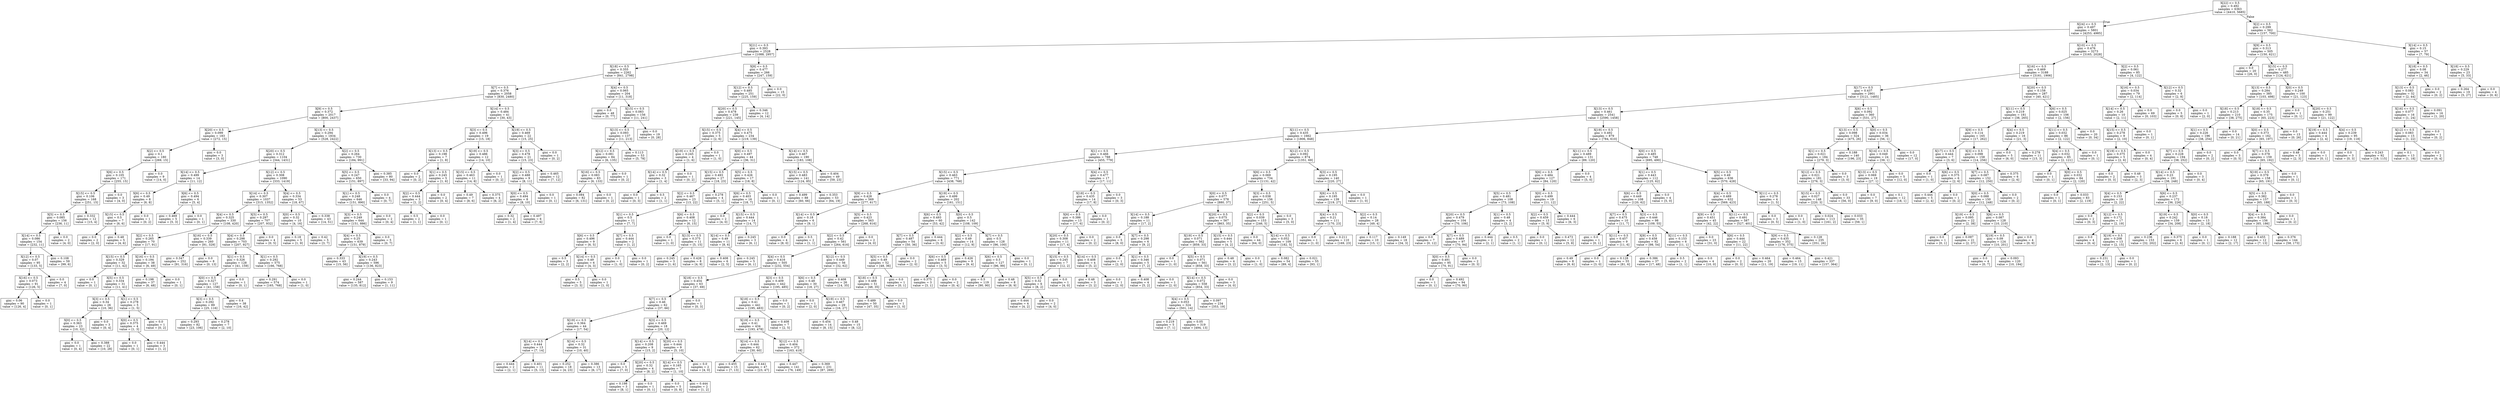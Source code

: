 digraph Tree {
node [shape=box] ;
0 [label="X[22] <= 0.5\ngini = 0.492\nsamples = 6363\nvalue = [4410, 5685]"] ;
1 [label="X[24] <= 0.5\ngini = 0.497\nsamples = 5801\nvalue = [4253, 4985]"] ;
0 -> 1 [labeldistance=2.5, labelangle=45, headlabel="True"] ;
2 [label="X[21] <= 0.5\ngini = 0.393\nsamples = 2528\nvalue = [1088, 2957]"] ;
1 -> 2 ;
3 [label="X[18] <= 0.5\ngini = 0.355\nsamples = 2262\nvalue = [841, 2798]"] ;
2 -> 3 ;
4 [label="X[7] <= 0.5\ngini = 0.376\nsamples = 2058\nvalue = [830, 2480]"] ;
3 -> 4 ;
5 [label="X[9] <= 0.5\ngini = 0.372\nsamples = 2017\nvalue = [800, 2437]"] ;
4 -> 5 ;
6 [label="X[20] <= 0.5\ngini = 0.099\nsamples = 183\nvalue = [272, 15]"] ;
5 -> 6 ;
7 [label="X[2] <= 0.5\ngini = 0.1\nsamples = 180\nvalue = [269, 15]"] ;
6 -> 7 ;
8 [label="X[6] <= 0.5\ngini = 0.105\nsamples = 171\nvalue = [255, 15]"] ;
7 -> 8 ;
9 [label="X[15] <= 0.5\ngini = 0.106\nsamples = 168\nvalue = [251, 15]"] ;
8 -> 9 ;
10 [label="X[5] <= 0.5\ngini = 0.085\nsamples = 156\nvalue = [236, 11]"] ;
9 -> 10 ;
11 [label="X[14] <= 0.5\ngini = 0.086\nsamples = 154\nvalue = [232, 11]"] ;
10 -> 11 ;
12 [label="X[12] <= 0.5\ngini = 0.07\nsamples = 95\nvalue = [133, 5]"] ;
11 -> 12 ;
13 [label="X[16] <= 0.5\ngini = 0.073\nsamples = 91\nvalue = [126, 5]"] ;
12 -> 13 ;
14 [label="gini = 0.06\nsamples = 90\nvalue = [126, 4]"] ;
13 -> 14 ;
15 [label="gini = 0.0\nsamples = 1\nvalue = [0, 1]"] ;
13 -> 15 ;
16 [label="gini = 0.0\nsamples = 4\nvalue = [7, 0]"] ;
12 -> 16 ;
17 [label="gini = 0.108\nsamples = 59\nvalue = [99, 6]"] ;
11 -> 17 ;
18 [label="gini = 0.0\nsamples = 2\nvalue = [4, 0]"] ;
10 -> 18 ;
19 [label="gini = 0.332\nsamples = 12\nvalue = [15, 4]"] ;
9 -> 19 ;
20 [label="gini = 0.0\nsamples = 3\nvalue = [4, 0]"] ;
8 -> 20 ;
21 [label="gini = 0.0\nsamples = 9\nvalue = [14, 0]"] ;
7 -> 21 ;
22 [label="gini = 0.0\nsamples = 3\nvalue = [3, 0]"] ;
6 -> 22 ;
23 [label="X[13] <= 0.5\ngini = 0.294\nsamples = 1834\nvalue = [528, 2422]"] ;
5 -> 23 ;
24 [label="X[20] <= 0.5\ngini = 0.312\nsamples = 1104\nvalue = [344, 1431]"] ;
23 -> 24 ;
25 [label="X[14] <= 0.5\ngini = 0.499\nsamples = 14\nvalue = [11, 12]"] ;
24 -> 25 ;
26 [label="X[6] <= 0.5\ngini = 0.49\nsamples = 8\nvalue = [6, 8]"] ;
25 -> 26 ;
27 [label="X[15] <= 0.5\ngini = 0.5\nsamples = 7\nvalue = [6, 6]"] ;
26 -> 27 ;
28 [label="gini = 0.0\nsamples = 2\nvalue = [2, 0]"] ;
27 -> 28 ;
29 [label="gini = 0.48\nsamples = 5\nvalue = [4, 6]"] ;
27 -> 29 ;
30 [label="gini = 0.0\nsamples = 1\nvalue = [0, 2]"] ;
26 -> 30 ;
31 [label="X[6] <= 0.5\ngini = 0.494\nsamples = 6\nvalue = [5, 4]"] ;
25 -> 31 ;
32 [label="gini = 0.469\nsamples = 5\nvalue = [5, 3]"] ;
31 -> 32 ;
33 [label="gini = 0.0\nsamples = 1\nvalue = [0, 1]"] ;
31 -> 33 ;
34 [label="X[12] <= 0.5\ngini = 0.308\nsamples = 1090\nvalue = [333, 1419]"] ;
24 -> 34 ;
35 [label="X[14] <= 0.5\ngini = 0.307\nsamples = 1037\nvalue = [315, 1352]"] ;
34 -> 35 ;
36 [label="X[4] <= 0.5\ngini = 0.325\nsamples = 330\nvalue = [108, 420]"] ;
35 -> 36 ;
37 [label="X[2] <= 0.5\ngini = 0.265\nsamples = 70\nvalue = [17, 91]"] ;
36 -> 37 ;
38 [label="X[15] <= 0.5\ngini = 0.329\nsamples = 32\nvalue = [11, 42]"] ;
37 -> 38 ;
39 [label="gini = 0.0\nsamples = 1\nvalue = [0, 1]"] ;
38 -> 39 ;
40 [label="X[5] <= 0.5\ngini = 0.334\nsamples = 31\nvalue = [11, 41]"] ;
38 -> 40 ;
41 [label="X[3] <= 0.5\ngini = 0.34\nsamples = 26\nvalue = [10, 36]"] ;
40 -> 41 ;
42 [label="X[0] <= 0.5\ngini = 0.363\nsamples = 23\nvalue = [10, 32]"] ;
41 -> 42 ;
43 [label="gini = 0.0\nsamples = 1\nvalue = [0, 4]"] ;
42 -> 43 ;
44 [label="gini = 0.388\nsamples = 22\nvalue = [10, 28]"] ;
42 -> 44 ;
45 [label="gini = 0.0\nsamples = 3\nvalue = [0, 4]"] ;
41 -> 45 ;
46 [label="X[1] <= 0.5\ngini = 0.278\nsamples = 5\nvalue = [1, 5]"] ;
40 -> 46 ;
47 [label="X[0] <= 0.5\ngini = 0.375\nsamples = 4\nvalue = [1, 3]"] ;
46 -> 47 ;
48 [label="gini = 0.0\nsamples = 1\nvalue = [0, 1]"] ;
47 -> 48 ;
49 [label="gini = 0.444\nsamples = 3\nvalue = [1, 2]"] ;
47 -> 49 ;
50 [label="gini = 0.0\nsamples = 1\nvalue = [0, 2]"] ;
46 -> 50 ;
51 [label="X[16] <= 0.5\ngini = 0.194\nsamples = 38\nvalue = [6, 49]"] ;
37 -> 51 ;
52 [label="gini = 0.198\nsamples = 37\nvalue = [6, 48]"] ;
51 -> 52 ;
53 [label="gini = 0.0\nsamples = 1\nvalue = [0, 1]"] ;
51 -> 53 ;
54 [label="X[16] <= 0.5\ngini = 0.339\nsamples = 260\nvalue = [91, 329]"] ;
36 -> 54 ;
55 [label="gini = 0.347\nsamples = 252\nvalue = [91, 316]"] ;
54 -> 55 ;
56 [label="gini = 0.0\nsamples = 8\nvalue = [0, 13]"] ;
54 -> 56 ;
57 [label="X[5] <= 0.5\ngini = 0.297\nsamples = 707\nvalue = [207, 932]"] ;
35 -> 57 ;
58 [label="X[4] <= 0.5\ngini = 0.298\nsamples = 703\nvalue = [207, 927]"] ;
57 -> 58 ;
59 [label="X[1] <= 0.5\ngini = 0.326\nsamples = 128\nvalue = [41, 159]"] ;
58 -> 59 ;
60 [label="X[0] <= 0.5\ngini = 0.327\nsamples = 127\nvalue = [41, 158]"] ;
59 -> 60 ;
61 [label="X[3] <= 0.5\ngini = 0.292\nsamples = 89\nvalue = [25, 116]"] ;
60 -> 61 ;
62 [label="gini = 0.293\nsamples = 82\nvalue = [23, 106]"] ;
61 -> 62 ;
63 [label="gini = 0.278\nsamples = 7\nvalue = [2, 10]"] ;
61 -> 63 ;
64 [label="gini = 0.4\nsamples = 38\nvalue = [16, 42]"] ;
60 -> 64 ;
65 [label="gini = 0.0\nsamples = 1\nvalue = [0, 1]"] ;
59 -> 65 ;
66 [label="X[1] <= 0.5\ngini = 0.292\nsamples = 575\nvalue = [166, 768]"] ;
58 -> 66 ;
67 [label="gini = 0.291\nsamples = 574\nvalue = [165, 768]"] ;
66 -> 67 ;
68 [label="gini = 0.0\nsamples = 1\nvalue = [1, 0]"] ;
66 -> 68 ;
69 [label="gini = 0.0\nsamples = 4\nvalue = [0, 5]"] ;
57 -> 69 ;
70 [label="X[4] <= 0.5\ngini = 0.334\nsamples = 53\nvalue = [18, 67]"] ;
34 -> 70 ;
71 [label="X[0] <= 0.5\ngini = 0.32\nsamples = 10\nvalue = [4, 16]"] ;
70 -> 71 ;
72 [label="gini = 0.18\nsamples = 5\nvalue = [1, 9]"] ;
71 -> 72 ;
73 [label="gini = 0.42\nsamples = 5\nvalue = [3, 7]"] ;
71 -> 73 ;
74 [label="gini = 0.338\nsamples = 43\nvalue = [14, 51]"] ;
70 -> 74 ;
75 [label="X[2] <= 0.5\ngini = 0.264\nsamples = 730\nvalue = [184, 991]"] ;
23 -> 75 ;
76 [label="X[5] <= 0.5\ngini = 0.247\nsamples = 650\nvalue = [151, 897]"] ;
75 -> 76 ;
77 [label="X[1] <= 0.5\ngini = 0.248\nsamples = 646\nvalue = [151, 890]"] ;
76 -> 77 ;
78 [label="X[3] <= 0.5\ngini = 0.249\nsamples = 644\nvalue = [151, 886]"] ;
77 -> 78 ;
79 [label="X[4] <= 0.5\ngini = 0.25\nsamples = 639\nvalue = [151, 879]"] ;
78 -> 79 ;
80 [label="gini = 0.333\nsamples = 43\nvalue = [15, 56]"] ;
79 -> 80 ;
81 [label="X[19] <= 0.5\ngini = 0.243\nsamples = 596\nvalue = [136, 823]"] ;
79 -> 81 ;
82 [label="gini = 0.244\nsamples = 587\nvalue = [135, 812]"] ;
81 -> 82 ;
83 [label="gini = 0.153\nsamples = 9\nvalue = [1, 11]"] ;
81 -> 83 ;
84 [label="gini = 0.0\nsamples = 5\nvalue = [0, 7]"] ;
78 -> 84 ;
85 [label="gini = 0.0\nsamples = 2\nvalue = [0, 4]"] ;
77 -> 85 ;
86 [label="gini = 0.0\nsamples = 4\nvalue = [0, 7]"] ;
76 -> 86 ;
87 [label="gini = 0.385\nsamples = 80\nvalue = [33, 94]"] ;
75 -> 87 ;
88 [label="X[14] <= 0.5\ngini = 0.484\nsamples = 41\nvalue = [30, 43]"] ;
4 -> 88 ;
89 [label="X[3] <= 0.5\ngini = 0.496\nsamples = 19\nvalue = [15, 18]"] ;
88 -> 89 ;
90 [label="X[13] <= 0.5\ngini = 0.198\nsamples = 7\nvalue = [1, 8]"] ;
89 -> 90 ;
91 [label="gini = 0.0\nsamples = 2\nvalue = [0, 2]"] ;
90 -> 91 ;
92 [label="X[1] <= 0.5\ngini = 0.245\nsamples = 5\nvalue = [1, 6]"] ;
90 -> 92 ;
93 [label="X[2] <= 0.5\ngini = 0.444\nsamples = 3\nvalue = [1, 2]"] ;
92 -> 93 ;
94 [label="gini = 0.5\nsamples = 2\nvalue = [1, 1]"] ;
93 -> 94 ;
95 [label="gini = 0.0\nsamples = 1\nvalue = [0, 1]"] ;
93 -> 95 ;
96 [label="gini = 0.0\nsamples = 2\nvalue = [0, 4]"] ;
92 -> 96 ;
97 [label="X[19] <= 0.5\ngini = 0.486\nsamples = 12\nvalue = [14, 10]"] ;
89 -> 97 ;
98 [label="X[15] <= 0.5\ngini = 0.463\nsamples = 11\nvalue = [14, 8]"] ;
97 -> 98 ;
99 [label="gini = 0.49\nsamples = 7\nvalue = [8, 6]"] ;
98 -> 99 ;
100 [label="gini = 0.375\nsamples = 4\nvalue = [6, 2]"] ;
98 -> 100 ;
101 [label="gini = 0.0\nsamples = 1\nvalue = [0, 2]"] ;
97 -> 101 ;
102 [label="X[19] <= 0.5\ngini = 0.469\nsamples = 22\nvalue = [15, 25]"] ;
88 -> 102 ;
103 [label="X[3] <= 0.5\ngini = 0.478\nsamples = 21\nvalue = [15, 23]"] ;
102 -> 103 ;
104 [label="X[2] <= 0.5\ngini = 0.488\nsamples = 9\nvalue = [8, 11]"] ;
103 -> 104 ;
105 [label="X[0] <= 0.5\ngini = 0.494\nsamples = 8\nvalue = [8, 10]"] ;
104 -> 105 ;
106 [label="gini = 0.32\nsamples = 2\nvalue = [1, 4]"] ;
105 -> 106 ;
107 [label="gini = 0.497\nsamples = 6\nvalue = [7, 6]"] ;
105 -> 107 ;
108 [label="gini = 0.0\nsamples = 1\nvalue = [0, 1]"] ;
104 -> 108 ;
109 [label="gini = 0.465\nsamples = 12\nvalue = [7, 12]"] ;
103 -> 109 ;
110 [label="gini = 0.0\nsamples = 1\nvalue = [0, 2]"] ;
102 -> 110 ;
111 [label="X[4] <= 0.5\ngini = 0.065\nsamples = 204\nvalue = [11, 318]"] ;
3 -> 111 ;
112 [label="gini = 0.0\nsamples = 48\nvalue = [0, 77]"] ;
111 -> 112 ;
113 [label="X[15] <= 0.5\ngini = 0.083\nsamples = 156\nvalue = [11, 241]"] ;
111 -> 113 ;
114 [label="X[13] <= 0.5\ngini = 0.093\nsamples = 137\nvalue = [11, 213]"] ;
113 -> 114 ;
115 [label="X[12] <= 0.5\ngini = 0.081\nsamples = 84\nvalue = [6, 135]"] ;
114 -> 115 ;
116 [label="X[16] <= 0.5\ngini = 0.083\nsamples = 83\nvalue = [6, 133]"] ;
115 -> 116 ;
117 [label="gini = 0.084\nsamples = 82\nvalue = [6, 131]"] ;
116 -> 117 ;
118 [label="gini = 0.0\nsamples = 1\nvalue = [0, 2]"] ;
116 -> 118 ;
119 [label="gini = 0.0\nsamples = 1\nvalue = [0, 2]"] ;
115 -> 119 ;
120 [label="gini = 0.113\nsamples = 53\nvalue = [5, 78]"] ;
114 -> 120 ;
121 [label="gini = 0.0\nsamples = 19\nvalue = [0, 28]"] ;
113 -> 121 ;
122 [label="X[8] <= 0.5\ngini = 0.477\nsamples = 266\nvalue = [247, 159]"] ;
2 -> 122 ;
123 [label="X[12] <= 0.5\ngini = 0.485\nsamples = 251\nvalue = [225, 159]"] ;
122 -> 123 ;
124 [label="X[20] <= 0.5\ngini = 0.478\nsamples = 239\nvalue = [221, 145]"] ;
123 -> 124 ;
125 [label="X[15] <= 0.5\ngini = 0.375\nsamples = 5\nvalue = [2, 6]"] ;
124 -> 125 ;
126 [label="X[19] <= 0.5\ngini = 0.245\nsamples = 4\nvalue = [1, 6]"] ;
125 -> 126 ;
127 [label="X[14] <= 0.5\ngini = 0.32\nsamples = 3\nvalue = [1, 4]"] ;
126 -> 127 ;
128 [label="gini = 0.0\nsamples = 1\nvalue = [0, 3]"] ;
127 -> 128 ;
129 [label="gini = 0.5\nsamples = 2\nvalue = [1, 1]"] ;
127 -> 129 ;
130 [label="gini = 0.0\nsamples = 1\nvalue = [0, 2]"] ;
126 -> 130 ;
131 [label="gini = 0.0\nsamples = 1\nvalue = [1, 0]"] ;
125 -> 131 ;
132 [label="X[4] <= 0.5\ngini = 0.475\nsamples = 234\nvalue = [219, 139]"] ;
124 -> 132 ;
133 [label="X[0] <= 0.5\ngini = 0.497\nsamples = 44\nvalue = [36, 31]"] ;
132 -> 133 ;
134 [label="X[15] <= 0.5\ngini = 0.493\nsamples = 27\nvalue = [18, 23]"] ;
133 -> 134 ;
135 [label="X[2] <= 0.5\ngini = 0.467\nsamples = 23\nvalue = [13, 22]"] ;
134 -> 135 ;
136 [label="X[1] <= 0.5\ngini = 0.5\nsamples = 11\nvalue = [7, 7]"] ;
135 -> 136 ;
137 [label="X[6] <= 0.5\ngini = 0.496\nsamples = 9\nvalue = [6, 5]"] ;
136 -> 137 ;
138 [label="gini = 0.5\nsamples = 3\nvalue = [2, 2]"] ;
137 -> 138 ;
139 [label="X[14] <= 0.5\ngini = 0.49\nsamples = 6\nvalue = [4, 3]"] ;
137 -> 139 ;
140 [label="gini = 0.5\nsamples = 5\nvalue = [3, 3]"] ;
139 -> 140 ;
141 [label="gini = 0.0\nsamples = 1\nvalue = [1, 0]"] ;
139 -> 141 ;
142 [label="X[7] <= 0.5\ngini = 0.444\nsamples = 2\nvalue = [1, 2]"] ;
136 -> 142 ;
143 [label="gini = 0.0\nsamples = 1\nvalue = [1, 0]"] ;
142 -> 143 ;
144 [label="gini = 0.0\nsamples = 1\nvalue = [0, 2]"] ;
142 -> 144 ;
145 [label="X[6] <= 0.5\ngini = 0.408\nsamples = 12\nvalue = [6, 15]"] ;
135 -> 145 ;
146 [label="gini = 0.0\nsamples = 1\nvalue = [1, 0]"] ;
145 -> 146 ;
147 [label="X[13] <= 0.5\ngini = 0.375\nsamples = 11\nvalue = [5, 15]"] ;
145 -> 147 ;
148 [label="gini = 0.245\nsamples = 3\nvalue = [1, 6]"] ;
147 -> 148 ;
149 [label="gini = 0.426\nsamples = 8\nvalue = [4, 9]"] ;
147 -> 149 ;
150 [label="gini = 0.278\nsamples = 4\nvalue = [5, 1]"] ;
134 -> 150 ;
151 [label="X[5] <= 0.5\ngini = 0.426\nsamples = 17\nvalue = [18, 8]"] ;
133 -> 151 ;
152 [label="X[6] <= 0.5\ngini = 0.403\nsamples = 16\nvalue = [18, 7]"] ;
151 -> 152 ;
153 [label="gini = 0.0\nsamples = 2\nvalue = [4, 0]"] ;
152 -> 153 ;
154 [label="X[15] <= 0.5\ngini = 0.444\nsamples = 14\nvalue = [14, 7]"] ;
152 -> 154 ;
155 [label="X[14] <= 0.5\ngini = 0.49\nsamples = 11\nvalue = [8, 6]"] ;
154 -> 155 ;
156 [label="gini = 0.408\nsamples = 6\nvalue = [2, 5]"] ;
155 -> 156 ;
157 [label="gini = 0.245\nsamples = 5\nvalue = [6, 1]"] ;
155 -> 157 ;
158 [label="gini = 0.245\nsamples = 3\nvalue = [6, 1]"] ;
154 -> 158 ;
159 [label="gini = 0.0\nsamples = 1\nvalue = [0, 1]"] ;
151 -> 159 ;
160 [label="X[14] <= 0.5\ngini = 0.467\nsamples = 190\nvalue = [183, 108]"] ;
132 -> 160 ;
161 [label="X[15] <= 0.5\ngini = 0.483\nsamples = 141\nvalue = [124, 85]"] ;
160 -> 161 ;
162 [label="gini = 0.499\nsamples = 88\nvalue = [60, 66]"] ;
161 -> 162 ;
163 [label="gini = 0.353\nsamples = 53\nvalue = [64, 19]"] ;
161 -> 163 ;
164 [label="gini = 0.404\nsamples = 49\nvalue = [59, 23]"] ;
160 -> 164 ;
165 [label="gini = 0.346\nsamples = 12\nvalue = [4, 14]"] ;
123 -> 165 ;
166 [label="gini = 0.0\nsamples = 15\nvalue = [22, 0]"] ;
122 -> 166 ;
167 [label="X[10] <= 0.5\ngini = 0.476\nsamples = 3273\nvalue = [3165, 2028]"] ;
1 -> 167 ;
168 [label="X[16] <= 0.5\ngini = 0.469\nsamples = 3188\nvalue = [3161, 1906]"] ;
167 -> 168 ;
169 [label="X[17] <= 0.5\ngini = 0.437\nsamples = 2901\nvalue = [3121, 1485]"] ;
168 -> 169 ;
170 [label="X[13] <= 0.5\ngini = 0.461\nsamples = 2541\nvalue = [2590, 1458]"] ;
169 -> 170 ;
171 [label="X[11] <= 0.5\ngini = 0.435\nsamples = 1662\nvalue = [1806, 848]"] ;
170 -> 171 ;
172 [label="X[1] <= 0.5\ngini = 0.466\nsamples = 788\nvalue = [455, 779]"] ;
171 -> 172 ;
173 [label="X[15] <= 0.5\ngini = 0.463\nsamples = 771\nvalue = [438, 768]"] ;
172 -> 173 ;
174 [label="X[9] <= 0.5\ngini = 0.428\nsamples = 569\nvalue = [277, 617]"] ;
173 -> 174 ;
175 [label="X[14] <= 0.5\ngini = 0.18\nsamples = 6\nvalue = [9, 1]"] ;
174 -> 175 ;
176 [label="gini = 0.0\nsamples = 4\nvalue = [8, 0]"] ;
175 -> 176 ;
177 [label="gini = 0.5\nsamples = 2\nvalue = [1, 1]"] ;
175 -> 177 ;
178 [label="X[5] <= 0.5\ngini = 0.423\nsamples = 563\nvalue = [268, 616]"] ;
174 -> 178 ;
179 [label="X[2] <= 0.5\ngini = 0.42\nsamples = 561\nvalue = [264, 616]"] ;
178 -> 179 ;
180 [label="X[4] <= 0.5\ngini = 0.416\nsamples = 505\nvalue = [232, 554]"] ;
179 -> 180 ;
181 [label="X[18] <= 0.5\ngini = 0.454\nsamples = 63\nvalue = [37, 69]"] ;
180 -> 181 ;
182 [label="X[7] <= 0.5\ngini = 0.46\nsamples = 62\nvalue = [37, 66]"] ;
181 -> 182 ;
183 [label="X[19] <= 0.5\ngini = 0.364\nsamples = 44\nvalue = [17, 54]"] ;
182 -> 183 ;
184 [label="X[14] <= 0.5\ngini = 0.444\nsamples = 13\nvalue = [7, 14]"] ;
183 -> 184 ;
185 [label="gini = 0.444\nsamples = 2\nvalue = [2, 1]"] ;
184 -> 185 ;
186 [label="gini = 0.401\nsamples = 11\nvalue = [5, 13]"] ;
184 -> 186 ;
187 [label="X[14] <= 0.5\ngini = 0.32\nsamples = 31\nvalue = [10, 40]"] ;
183 -> 187 ;
188 [label="gini = 0.252\nsamples = 18\nvalue = [4, 23]"] ;
187 -> 188 ;
189 [label="gini = 0.386\nsamples = 13\nvalue = [6, 17]"] ;
187 -> 189 ;
190 [label="X[3] <= 0.5\ngini = 0.469\nsamples = 18\nvalue = [20, 12]"] ;
182 -> 190 ;
191 [label="X[14] <= 0.5\ngini = 0.208\nsamples = 9\nvalue = [15, 2]"] ;
190 -> 191 ;
192 [label="gini = 0.0\nsamples = 5\nvalue = [7, 0]"] ;
191 -> 192 ;
193 [label="X[20] <= 0.5\ngini = 0.32\nsamples = 4\nvalue = [8, 2]"] ;
191 -> 193 ;
194 [label="gini = 0.198\nsamples = 3\nvalue = [8, 1]"] ;
193 -> 194 ;
195 [label="gini = 0.0\nsamples = 1\nvalue = [0, 1]"] ;
193 -> 195 ;
196 [label="X[20] <= 0.5\ngini = 0.444\nsamples = 9\nvalue = [5, 10]"] ;
190 -> 196 ;
197 [label="X[14] <= 0.5\ngini = 0.165\nsamples = 7\nvalue = [1, 10]"] ;
196 -> 197 ;
198 [label="gini = 0.0\nsamples = 5\nvalue = [0, 8]"] ;
197 -> 198 ;
199 [label="gini = 0.444\nsamples = 2\nvalue = [1, 2]"] ;
197 -> 199 ;
200 [label="gini = 0.0\nsamples = 2\nvalue = [4, 0]"] ;
196 -> 200 ;
201 [label="gini = 0.0\nsamples = 1\nvalue = [0, 3]"] ;
181 -> 201 ;
202 [label="X[3] <= 0.5\ngini = 0.409\nsamples = 442\nvalue = [195, 485]"] ;
180 -> 202 ;
203 [label="X[18] <= 0.5\ngini = 0.41\nsamples = 441\nvalue = [195, 483]"] ;
202 -> 203 ;
204 [label="X[19] <= 0.5\ngini = 0.41\nsamples = 434\nvalue = [193, 478]"] ;
203 -> 204 ;
205 [label="X[14] <= 0.5\ngini = 0.444\nsamples = 62\nvalue = [30, 60]"] ;
204 -> 205 ;
206 [label="gini = 0.455\nsamples = 15\nvalue = [7, 13]"] ;
205 -> 206 ;
207 [label="gini = 0.441\nsamples = 47\nvalue = [23, 47]"] ;
205 -> 207 ;
208 [label="X[12] <= 0.5\ngini = 0.404\nsamples = 372\nvalue = [163, 418]"] ;
204 -> 208 ;
209 [label="gini = 0.447\nsamples = 141\nvalue = [76, 149]"] ;
208 -> 209 ;
210 [label="gini = 0.369\nsamples = 231\nvalue = [87, 269]"] ;
208 -> 210 ;
211 [label="gini = 0.408\nsamples = 7\nvalue = [2, 5]"] ;
203 -> 211 ;
212 [label="gini = 0.0\nsamples = 1\nvalue = [0, 2]"] ;
202 -> 212 ;
213 [label="X[12] <= 0.5\ngini = 0.449\nsamples = 56\nvalue = [32, 62]"] ;
179 -> 213 ;
214 [label="X[6] <= 0.5\ngini = 0.48\nsamples = 30\nvalue = [18, 27]"] ;
213 -> 214 ;
215 [label="gini = 0.0\nsamples = 1\nvalue = [2, 0]"] ;
214 -> 215 ;
216 [label="X[19] <= 0.5\ngini = 0.467\nsamples = 29\nvalue = [16, 27]"] ;
214 -> 216 ;
217 [label="gini = 0.454\nsamples = 14\nvalue = [8, 15]"] ;
216 -> 217 ;
218 [label="gini = 0.48\nsamples = 15\nvalue = [8, 12]"] ;
216 -> 218 ;
219 [label="gini = 0.408\nsamples = 26\nvalue = [14, 35]"] ;
213 -> 219 ;
220 [label="gini = 0.0\nsamples = 2\nvalue = [4, 0]"] ;
178 -> 220 ;
221 [label="X[19] <= 0.5\ngini = 0.499\nsamples = 202\nvalue = [161, 151]"] ;
173 -> 221 ;
222 [label="X[6] <= 0.5\ngini = 0.493\nsamples = 60\nvalue = [53, 42]"] ;
221 -> 222 ;
223 [label="X[7] <= 0.5\ngini = 0.487\nsamples = 54\nvalue = [50, 36]"] ;
222 -> 223 ;
224 [label="X[5] <= 0.5\ngini = 0.49\nsamples = 52\nvalue = [48, 36]"] ;
223 -> 224 ;
225 [label="X[18] <= 0.5\ngini = 0.488\nsamples = 51\nvalue = [48, 35]"] ;
224 -> 225 ;
226 [label="gini = 0.489\nsamples = 50\nvalue = [47, 35]"] ;
225 -> 226 ;
227 [label="gini = 0.0\nsamples = 1\nvalue = [1, 0]"] ;
225 -> 227 ;
228 [label="gini = 0.0\nsamples = 1\nvalue = [0, 1]"] ;
224 -> 228 ;
229 [label="gini = 0.0\nsamples = 2\nvalue = [2, 0]"] ;
223 -> 229 ;
230 [label="gini = 0.444\nsamples = 6\nvalue = [3, 6]"] ;
222 -> 230 ;
231 [label="X[0] <= 0.5\ngini = 0.5\nsamples = 142\nvalue = [108, 109]"] ;
221 -> 231 ;
232 [label="X[2] <= 0.5\ngini = 0.49\nsamples = 14\nvalue = [12, 9]"] ;
231 -> 232 ;
233 [label="X[6] <= 0.5\ngini = 0.469\nsamples = 5\nvalue = [3, 5]"] ;
232 -> 233 ;
234 [label="gini = 0.375\nsamples = 3\nvalue = [3, 1]"] ;
233 -> 234 ;
235 [label="gini = 0.0\nsamples = 2\nvalue = [0, 4]"] ;
233 -> 235 ;
236 [label="gini = 0.426\nsamples = 9\nvalue = [9, 4]"] ;
232 -> 236 ;
237 [label="X[7] <= 0.5\ngini = 0.5\nsamples = 128\nvalue = [96, 100]"] ;
231 -> 237 ;
238 [label="X[6] <= 0.5\ngini = 0.5\nsamples = 127\nvalue = [96, 99]"] ;
237 -> 238 ;
239 [label="gini = 0.5\nsamples = 119\nvalue = [90, 90]"] ;
238 -> 239 ;
240 [label="gini = 0.48\nsamples = 8\nvalue = [6, 9]"] ;
238 -> 240 ;
241 [label="gini = 0.0\nsamples = 1\nvalue = [0, 1]"] ;
237 -> 241 ;
242 [label="X[4] <= 0.5\ngini = 0.477\nsamples = 17\nvalue = [17, 11]"] ;
172 -> 242 ;
243 [label="X[18] <= 0.5\ngini = 0.435\nsamples = 14\nvalue = [17, 8]"] ;
242 -> 243 ;
244 [label="X[6] <= 0.5\ngini = 0.386\nsamples = 13\nvalue = [17, 6]"] ;
243 -> 244 ;
245 [label="X[20] <= 0.5\ngini = 0.308\nsamples = 11\nvalue = [17, 4]"] ;
244 -> 245 ;
246 [label="X[15] <= 0.5\ngini = 0.245\nsamples = 7\nvalue = [12, 2]"] ;
245 -> 246 ;
247 [label="X[5] <= 0.5\ngini = 0.32\nsamples = 6\nvalue = [8, 2]"] ;
246 -> 247 ;
248 [label="gini = 0.444\nsamples = 4\nvalue = [4, 2]"] ;
247 -> 248 ;
249 [label="gini = 0.0\nsamples = 2\nvalue = [4, 0]"] ;
247 -> 249 ;
250 [label="gini = 0.0\nsamples = 1\nvalue = [4, 0]"] ;
246 -> 250 ;
251 [label="X[14] <= 0.5\ngini = 0.408\nsamples = 4\nvalue = [5, 2]"] ;
245 -> 251 ;
252 [label="gini = 0.48\nsamples = 3\nvalue = [3, 2]"] ;
251 -> 252 ;
253 [label="gini = 0.0\nsamples = 1\nvalue = [2, 0]"] ;
251 -> 253 ;
254 [label="gini = 0.0\nsamples = 2\nvalue = [0, 2]"] ;
244 -> 254 ;
255 [label="gini = 0.0\nsamples = 1\nvalue = [0, 2]"] ;
243 -> 255 ;
256 [label="gini = 0.0\nsamples = 3\nvalue = [0, 3]"] ;
242 -> 256 ;
257 [label="X[12] <= 0.5\ngini = 0.092\nsamples = 874\nvalue = [1351, 69]"] ;
171 -> 257 ;
258 [label="X[6] <= 0.5\ngini = 0.069\nsamples = 734\nvalue = [1131, 42]"] ;
257 -> 258 ;
259 [label="X[0] <= 0.5\ngini = 0.077\nsamples = 578\nvalue = [880, 37]"] ;
258 -> 259 ;
260 [label="X[14] <= 0.5\ngini = 0.188\nsamples = 11\nvalue = [17, 2]"] ;
259 -> 260 ;
261 [label="gini = 0.0\nsamples = 5\nvalue = [8, 0]"] ;
260 -> 261 ;
262 [label="X[7] <= 0.5\ngini = 0.298\nsamples = 6\nvalue = [9, 2]"] ;
260 -> 262 ;
263 [label="gini = 0.0\nsamples = 1\nvalue = [2, 0]"] ;
262 -> 263 ;
264 [label="X[1] <= 0.5\ngini = 0.346\nsamples = 5\nvalue = [7, 2]"] ;
262 -> 264 ;
265 [label="gini = 0.408\nsamples = 4\nvalue = [5, 2]"] ;
264 -> 265 ;
266 [label="gini = 0.0\nsamples = 1\nvalue = [2, 0]"] ;
264 -> 266 ;
267 [label="X[20] <= 0.5\ngini = 0.075\nsamples = 567\nvalue = [863, 35]"] ;
259 -> 267 ;
268 [label="X[19] <= 0.5\ngini = 0.071\nsamples = 562\nvalue = [859, 33]"] ;
267 -> 268 ;
269 [label="gini = 0.0\nsamples = 1\nvalue = [1, 0]"] ;
268 -> 269 ;
270 [label="X[5] <= 0.5\ngini = 0.071\nsamples = 561\nvalue = [858, 33]"] ;
268 -> 270 ;
271 [label="X[14] <= 0.5\ngini = 0.072\nsamples = 558\nvalue = [854, 33]"] ;
270 -> 271 ;
272 [label="X[4] <= 0.5\ngini = 0.053\nsamples = 324\nvalue = [501, 14]"] ;
271 -> 272 ;
273 [label="gini = 0.219\nsamples = 5\nvalue = [7, 1]"] ;
272 -> 273 ;
274 [label="gini = 0.05\nsamples = 319\nvalue = [494, 13]"] ;
272 -> 274 ;
275 [label="gini = 0.097\nsamples = 234\nvalue = [353, 19]"] ;
271 -> 275 ;
276 [label="gini = 0.0\nsamples = 3\nvalue = [4, 0]"] ;
270 -> 276 ;
277 [label="X[15] <= 0.5\ngini = 0.444\nsamples = 5\nvalue = [4, 2]"] ;
267 -> 277 ;
278 [label="gini = 0.48\nsamples = 4\nvalue = [3, 2]"] ;
277 -> 278 ;
279 [label="gini = 0.0\nsamples = 1\nvalue = [1, 0]"] ;
277 -> 279 ;
280 [label="X[3] <= 0.5\ngini = 0.038\nsamples = 156\nvalue = [251, 5]"] ;
258 -> 280 ;
281 [label="X[2] <= 0.5\ngini = 0.039\nsamples = 153\nvalue = [246, 5]"] ;
280 -> 281 ;
282 [label="gini = 0.0\nsamples = 44\nvalue = [64, 0]"] ;
281 -> 282 ;
283 [label="X[14] <= 0.5\ngini = 0.052\nsamples = 109\nvalue = [182, 5]"] ;
281 -> 283 ;
284 [label="gini = 0.082\nsamples = 54\nvalue = [89, 4]"] ;
283 -> 284 ;
285 [label="gini = 0.021\nsamples = 55\nvalue = [93, 1]"] ;
283 -> 285 ;
286 [label="gini = 0.0\nsamples = 3\nvalue = [5, 0]"] ;
280 -> 286 ;
287 [label="X[3] <= 0.5\ngini = 0.195\nsamples = 140\nvalue = [220, 27]"] ;
257 -> 287 ;
288 [label="X[6] <= 0.5\ngini = 0.195\nsamples = 139\nvalue = [219, 27]"] ;
287 -> 288 ;
289 [label="X[4] <= 0.5\ngini = 0.21\nsamples = 111\nvalue = [170, 23]"] ;
288 -> 289 ;
290 [label="gini = 0.0\nsamples = 1\nvalue = [1, 0]"] ;
289 -> 290 ;
291 [label="gini = 0.211\nsamples = 110\nvalue = [169, 23]"] ;
289 -> 291 ;
292 [label="X[2] <= 0.5\ngini = 0.14\nsamples = 28\nvalue = [49, 4]"] ;
288 -> 292 ;
293 [label="gini = 0.117\nsamples = 10\nvalue = [15, 1]"] ;
292 -> 293 ;
294 [label="gini = 0.149\nsamples = 18\nvalue = [34, 3]"] ;
292 -> 294 ;
295 [label="gini = 0.0\nsamples = 1\nvalue = [1, 0]"] ;
287 -> 295 ;
296 [label="X[19] <= 0.5\ngini = 0.492\nsamples = 879\nvalue = [784, 610]"] ;
170 -> 296 ;
297 [label="X[11] <= 0.5\ngini = 0.489\nsamples = 131\nvalue = [89, 120]"] ;
296 -> 297 ;
298 [label="X[6] <= 0.5\ngini = 0.484\nsamples = 127\nvalue = [84, 120]"] ;
297 -> 298 ;
299 [label="X[5] <= 0.5\ngini = 0.481\nsamples = 108\nvalue = [73, 108]"] ;
298 -> 299 ;
300 [label="X[20] <= 0.5\ngini = 0.479\nsamples = 104\nvalue = [70, 106]"] ;
299 -> 300 ;
301 [label="gini = 0.0\nsamples = 7\nvalue = [0, 12]"] ;
300 -> 301 ;
302 [label="X[7] <= 0.5\ngini = 0.489\nsamples = 97\nvalue = [70, 94]"] ;
300 -> 302 ;
303 [label="X[0] <= 0.5\ngini = 0.491\nsamples = 95\nvalue = [70, 91]"] ;
302 -> 303 ;
304 [label="gini = 0.0\nsamples = 1\nvalue = [0, 1]"] ;
303 -> 304 ;
305 [label="gini = 0.492\nsamples = 94\nvalue = [70, 90]"] ;
303 -> 305 ;
306 [label="gini = 0.0\nsamples = 2\nvalue = [0, 3]"] ;
302 -> 306 ;
307 [label="X[1] <= 0.5\ngini = 0.48\nsamples = 4\nvalue = [3, 2]"] ;
299 -> 307 ;
308 [label="gini = 0.444\nsamples = 2\nvalue = [2, 1]"] ;
307 -> 308 ;
309 [label="gini = 0.5\nsamples = 2\nvalue = [1, 1]"] ;
307 -> 309 ;
310 [label="X[0] <= 0.5\ngini = 0.499\nsamples = 19\nvalue = [11, 12]"] ;
298 -> 310 ;
311 [label="X[2] <= 0.5\ngini = 0.459\nsamples = 13\nvalue = [5, 9]"] ;
310 -> 311 ;
312 [label="gini = 0.0\nsamples = 1\nvalue = [0, 1]"] ;
311 -> 312 ;
313 [label="gini = 0.473\nsamples = 12\nvalue = [5, 8]"] ;
311 -> 313 ;
314 [label="gini = 0.444\nsamples = 6\nvalue = [6, 3]"] ;
310 -> 314 ;
315 [label="gini = 0.0\nsamples = 4\nvalue = [5, 0]"] ;
297 -> 315 ;
316 [label="X[0] <= 0.5\ngini = 0.485\nsamples = 748\nvalue = [695, 490]"] ;
296 -> 316 ;
317 [label="X[1] <= 0.5\ngini = 0.443\nsamples = 112\nvalue = [125, 62]"] ;
316 -> 317 ;
318 [label="X[6] <= 0.5\ngini = 0.449\nsamples = 108\nvalue = [120, 62]"] ;
317 -> 318 ;
319 [label="X[7] <= 0.5\ngini = 0.475\nsamples = 10\nvalue = [11, 7]"] ;
318 -> 319 ;
320 [label="gini = 0.0\nsamples = 1\nvalue = [0, 1]"] ;
319 -> 320 ;
321 [label="X[11] <= 0.5\ngini = 0.457\nsamples = 9\nvalue = [11, 6]"] ;
319 -> 321 ;
322 [label="gini = 0.49\nsamples = 8\nvalue = [8, 6]"] ;
321 -> 322 ;
323 [label="gini = 0.0\nsamples = 1\nvalue = [3, 0]"] ;
321 -> 323 ;
324 [label="X[3] <= 0.5\ngini = 0.446\nsamples = 98\nvalue = [109, 55]"] ;
318 -> 324 ;
325 [label="X[9] <= 0.5\ngini = 0.458\nsamples = 92\nvalue = [98, 54]"] ;
324 -> 325 ;
326 [label="gini = 0.128\nsamples = 55\nvalue = [81, 6]"] ;
325 -> 326 ;
327 [label="gini = 0.386\nsamples = 37\nvalue = [17, 48]"] ;
325 -> 327 ;
328 [label="X[11] <= 0.5\ngini = 0.153\nsamples = 6\nvalue = [11, 1]"] ;
324 -> 328 ;
329 [label="gini = 0.5\nsamples = 2\nvalue = [1, 1]"] ;
328 -> 329 ;
330 [label="gini = 0.0\nsamples = 4\nvalue = [10, 0]"] ;
328 -> 330 ;
331 [label="gini = 0.0\nsamples = 4\nvalue = [5, 0]"] ;
317 -> 331 ;
332 [label="X[5] <= 0.5\ngini = 0.49\nsamples = 636\nvalue = [570, 428]"] ;
316 -> 332 ;
333 [label="X[4] <= 0.5\ngini = 0.489\nsamples = 632\nvalue = [569, 423]"] ;
332 -> 333 ;
334 [label="X[9] <= 0.5\ngini = 0.451\nsamples = 45\nvalue = [42, 22]"] ;
333 -> 334 ;
335 [label="gini = 0.0\nsamples = 23\nvalue = [31, 0]"] ;
334 -> 335 ;
336 [label="X[6] <= 0.5\ngini = 0.444\nsamples = 22\nvalue = [11, 22]"] ;
334 -> 336 ;
337 [label="gini = 0.0\nsamples = 2\nvalue = [0, 3]"] ;
336 -> 337 ;
338 [label="gini = 0.464\nsamples = 20\nvalue = [11, 19]"] ;
336 -> 338 ;
339 [label="X[11] <= 0.5\ngini = 0.491\nsamples = 587\nvalue = [527, 401]"] ;
333 -> 339 ;
340 [label="X[9] <= 0.5\ngini = 0.435\nsamples = 352\nvalue = [176, 375]"] ;
339 -> 340 ;
341 [label="gini = 0.464\nsamples = 15\nvalue = [19, 11]"] ;
340 -> 341 ;
342 [label="gini = 0.421\nsamples = 337\nvalue = [157, 364]"] ;
340 -> 342 ;
343 [label="gini = 0.128\nsamples = 235\nvalue = [351, 26]"] ;
339 -> 343 ;
344 [label="X[11] <= 0.5\ngini = 0.278\nsamples = 4\nvalue = [1, 5]"] ;
332 -> 344 ;
345 [label="gini = 0.0\nsamples = 3\nvalue = [0, 5]"] ;
344 -> 345 ;
346 [label="gini = 0.0\nsamples = 1\nvalue = [1, 0]"] ;
344 -> 346 ;
347 [label="X[6] <= 0.5\ngini = 0.092\nsamples = 360\nvalue = [531, 27]"] ;
169 -> 347 ;
348 [label="X[13] <= 0.5\ngini = 0.098\nsamples = 324\nvalue = [475, 26]"] ;
347 -> 348 ;
349 [label="X[1] <= 0.5\ngini = 0.021\nsamples = 184\nvalue = [279, 3]"] ;
348 -> 349 ;
350 [label="X[12] <= 0.5\ngini = 0.021\nsamples = 181\nvalue = [276, 3]"] ;
349 -> 350 ;
351 [label="X[15] <= 0.5\ngini = 0.027\nsamples = 148\nvalue = [220, 3]"] ;
350 -> 351 ;
352 [label="gini = 0.024\nsamples = 113\nvalue = [161, 2]"] ;
351 -> 352 ;
353 [label="gini = 0.033\nsamples = 35\nvalue = [59, 1]"] ;
351 -> 353 ;
354 [label="gini = 0.0\nsamples = 33\nvalue = [56, 0]"] ;
350 -> 354 ;
355 [label="gini = 0.0\nsamples = 3\nvalue = [3, 0]"] ;
349 -> 355 ;
356 [label="gini = 0.188\nsamples = 140\nvalue = [196, 23]"] ;
348 -> 356 ;
357 [label="X[0] <= 0.5\ngini = 0.034\nsamples = 36\nvalue = [56, 1]"] ;
347 -> 357 ;
358 [label="X[14] <= 0.5\ngini = 0.049\nsamples = 24\nvalue = [39, 1]"] ;
357 -> 358 ;
359 [label="X[13] <= 0.5\ngini = 0.069\nsamples = 19\nvalue = [27, 1]"] ;
358 -> 359 ;
360 [label="gini = 0.0\nsamples = 7\nvalue = [9, 0]"] ;
359 -> 360 ;
361 [label="gini = 0.1\nsamples = 12\nvalue = [18, 1]"] ;
359 -> 361 ;
362 [label="gini = 0.0\nsamples = 5\nvalue = [12, 0]"] ;
358 -> 362 ;
363 [label="gini = 0.0\nsamples = 12\nvalue = [17, 0]"] ;
357 -> 363 ;
364 [label="X[20] <= 0.5\ngini = 0.158\nsamples = 287\nvalue = [40, 421]"] ;
168 -> 364 ;
365 [label="X[11] <= 0.5\ngini = 0.219\nsamples = 181\nvalue = [38, 265]"] ;
364 -> 365 ;
366 [label="X[9] <= 0.5\ngini = 0.114\nsamples = 165\nvalue = [17, 262]"] ;
365 -> 366 ;
367 [label="X[17] <= 0.5\ngini = 0.444\nsamples = 7\nvalue = [3, 6]"] ;
366 -> 367 ;
368 [label="gini = 0.0\nsamples = 1\nvalue = [1, 0]"] ;
367 -> 368 ;
369 [label="X[6] <= 0.5\ngini = 0.375\nsamples = 6\nvalue = [2, 6]"] ;
367 -> 369 ;
370 [label="gini = 0.444\nsamples = 5\nvalue = [2, 4]"] ;
369 -> 370 ;
371 [label="gini = 0.0\nsamples = 1\nvalue = [0, 2]"] ;
369 -> 371 ;
372 [label="X[3] <= 0.5\ngini = 0.098\nsamples = 158\nvalue = [14, 256]"] ;
366 -> 372 ;
373 [label="X[7] <= 0.5\ngini = 0.087\nsamples = 152\nvalue = [12, 250]"] ;
372 -> 373 ;
374 [label="X[0] <= 0.5\ngini = 0.088\nsamples = 150\nvalue = [12, 248]"] ;
373 -> 374 ;
375 [label="X[19] <= 0.5\ngini = 0.095\nsamples = 22\nvalue = [2, 38]"] ;
374 -> 375 ;
376 [label="gini = 0.0\nsamples = 1\nvalue = [0, 1]"] ;
375 -> 376 ;
377 [label="gini = 0.097\nsamples = 21\nvalue = [2, 37]"] ;
375 -> 377 ;
378 [label="X[6] <= 0.5\ngini = 0.087\nsamples = 128\nvalue = [10, 210]"] ;
374 -> 378 ;
379 [label="X[19] <= 0.5\ngini = 0.09\nsamples = 124\nvalue = [10, 201]"] ;
378 -> 379 ;
380 [label="gini = 0.0\nsamples = 4\nvalue = [0, 7]"] ;
379 -> 380 ;
381 [label="gini = 0.093\nsamples = 120\nvalue = [10, 194]"] ;
379 -> 381 ;
382 [label="gini = 0.0\nsamples = 4\nvalue = [0, 9]"] ;
378 -> 382 ;
383 [label="gini = 0.0\nsamples = 2\nvalue = [0, 2]"] ;
373 -> 383 ;
384 [label="gini = 0.375\nsamples = 6\nvalue = [2, 6]"] ;
372 -> 384 ;
385 [label="X[4] <= 0.5\ngini = 0.219\nsamples = 16\nvalue = [21, 3]"] ;
365 -> 385 ;
386 [label="gini = 0.0\nsamples = 5\nvalue = [6, 0]"] ;
385 -> 386 ;
387 [label="gini = 0.278\nsamples = 11\nvalue = [15, 3]"] ;
385 -> 387 ;
388 [label="X[6] <= 0.5\ngini = 0.025\nsamples = 106\nvalue = [2, 156]"] ;
364 -> 388 ;
389 [label="X[11] <= 0.5\ngini = 0.032\nsamples = 86\nvalue = [2, 122]"] ;
388 -> 389 ;
390 [label="X[4] <= 0.5\ngini = 0.032\nsamples = 85\nvalue = [2, 121]"] ;
389 -> 390 ;
391 [label="gini = 0.0\nsamples = 1\nvalue = [0, 1]"] ;
390 -> 391 ;
392 [label="X[0] <= 0.5\ngini = 0.032\nsamples = 84\nvalue = [2, 120]"] ;
390 -> 392 ;
393 [label="gini = 0.0\nsamples = 1\nvalue = [0, 1]"] ;
392 -> 393 ;
394 [label="gini = 0.033\nsamples = 83\nvalue = [2, 119]"] ;
392 -> 394 ;
395 [label="gini = 0.0\nsamples = 1\nvalue = [0, 1]"] ;
389 -> 395 ;
396 [label="gini = 0.0\nsamples = 20\nvalue = [0, 34]"] ;
388 -> 396 ;
397 [label="X[2] <= 0.5\ngini = 0.061\nsamples = 85\nvalue = [4, 122]"] ;
167 -> 397 ;
398 [label="X[16] <= 0.5\ngini = 0.034\nsamples = 79\nvalue = [2, 114]"] ;
397 -> 398 ;
399 [label="X[14] <= 0.5\ngini = 0.26\nsamples = 10\nvalue = [2, 11]"] ;
398 -> 399 ;
400 [label="X[15] <= 0.5\ngini = 0.278\nsamples = 9\nvalue = [2, 10]"] ;
399 -> 400 ;
401 [label="X[19] <= 0.5\ngini = 0.375\nsamples = 5\nvalue = [2, 6]"] ;
400 -> 401 ;
402 [label="gini = 0.0\nsamples = 2\nvalue = [0, 3]"] ;
401 -> 402 ;
403 [label="gini = 0.48\nsamples = 3\nvalue = [2, 3]"] ;
401 -> 403 ;
404 [label="gini = 0.0\nsamples = 4\nvalue = [0, 4]"] ;
400 -> 404 ;
405 [label="gini = 0.0\nsamples = 1\nvalue = [0, 1]"] ;
399 -> 405 ;
406 [label="gini = 0.0\nsamples = 69\nvalue = [0, 103]"] ;
398 -> 406 ;
407 [label="X[12] <= 0.5\ngini = 0.32\nsamples = 6\nvalue = [2, 8]"] ;
397 -> 407 ;
408 [label="gini = 0.0\nsamples = 5\nvalue = [0, 8]"] ;
407 -> 408 ;
409 [label="gini = 0.0\nsamples = 1\nvalue = [2, 0]"] ;
407 -> 409 ;
410 [label="X[2] <= 0.5\ngini = 0.299\nsamples = 562\nvalue = [157, 700]"] ;
0 -> 410 [labeldistance=2.5, labelangle=-45, headlabel="False"] ;
411 [label="X[9] <= 0.5\ngini = 0.313\nsamples = 505\nvalue = [150, 621]"] ;
410 -> 411 ;
412 [label="gini = 0.0\nsamples = 20\nvalue = [26, 0]"] ;
411 -> 412 ;
413 [label="X[15] <= 0.5\ngini = 0.277\nsamples = 485\nvalue = [124, 621]"] ;
411 -> 413 ;
414 [label="X[13] <= 0.5\ngini = 0.284\nsamples = 385\nvalue = [103, 498]"] ;
413 -> 414 ;
415 [label="X[18] <= 0.5\ngini = 0.213\nsamples = 210\nvalue = [38, 275]"] ;
414 -> 415 ;
416 [label="X[1] <= 0.5\ngini = 0.226\nsamples = 196\nvalue = [38, 254]"] ;
415 -> 416 ;
417 [label="X[7] <= 0.5\ngini = 0.228\nsamples = 194\nvalue = [38, 252]"] ;
416 -> 417 ;
418 [label="X[14] <= 0.5\ngini = 0.23\nsamples = 191\nvalue = [38, 248]"] ;
417 -> 418 ;
419 [label="X[4] <= 0.5\ngini = 0.153\nsamples = 19\nvalue = [2, 22]"] ;
418 -> 419 ;
420 [label="gini = 0.0\nsamples = 2\nvalue = [0, 3]"] ;
419 -> 420 ;
421 [label="X[12] <= 0.5\ngini = 0.172\nsamples = 17\nvalue = [2, 19]"] ;
419 -> 421 ;
422 [label="gini = 0.0\nsamples = 4\nvalue = [0, 4]"] ;
421 -> 422 ;
423 [label="X[19] <= 0.5\ngini = 0.208\nsamples = 13\nvalue = [2, 15]"] ;
421 -> 423 ;
424 [label="gini = 0.231\nsamples = 12\nvalue = [2, 13]"] ;
423 -> 424 ;
425 [label="gini = 0.0\nsamples = 1\nvalue = [0, 2]"] ;
423 -> 425 ;
426 [label="X[6] <= 0.5\ngini = 0.237\nsamples = 172\nvalue = [36, 226]"] ;
418 -> 426 ;
427 [label="X[19] <= 0.5\ngini = 0.242\nsamples = 159\nvalue = [34, 208]"] ;
426 -> 427 ;
428 [label="gini = 0.236\nsamples = 153\nvalue = [32, 202]"] ;
427 -> 428 ;
429 [label="gini = 0.375\nsamples = 6\nvalue = [2, 6]"] ;
427 -> 429 ;
430 [label="X[0] <= 0.5\ngini = 0.18\nsamples = 13\nvalue = [2, 18]"] ;
426 -> 430 ;
431 [label="gini = 0.0\nsamples = 1\nvalue = [0, 1]"] ;
430 -> 431 ;
432 [label="gini = 0.188\nsamples = 12\nvalue = [2, 17]"] ;
430 -> 432 ;
433 [label="gini = 0.0\nsamples = 3\nvalue = [0, 4]"] ;
417 -> 433 ;
434 [label="gini = 0.0\nsamples = 2\nvalue = [0, 2]"] ;
416 -> 434 ;
435 [label="gini = 0.0\nsamples = 14\nvalue = [0, 21]"] ;
415 -> 435 ;
436 [label="X[18] <= 0.5\ngini = 0.35\nsamples = 175\nvalue = [65, 223]"] ;
414 -> 436 ;
437 [label="X[0] <= 0.5\ngini = 0.373\nsamples = 162\nvalue = [65, 197]"] ;
436 -> 437 ;
438 [label="gini = 0.0\nsamples = 3\nvalue = [0, 5]"] ;
437 -> 438 ;
439 [label="X[7] <= 0.5\ngini = 0.378\nsamples = 159\nvalue = [65, 192]"] ;
437 -> 439 ;
440 [label="X[19] <= 0.5\ngini = 0.379\nsamples = 158\nvalue = [65, 191]"] ;
439 -> 440 ;
441 [label="X[5] <= 0.5\ngini = 0.382\nsamples = 157\nvalue = [65, 188]"] ;
440 -> 441 ;
442 [label="X[4] <= 0.5\ngini = 0.384\nsamples = 156\nvalue = [65, 186]"] ;
441 -> 442 ;
443 [label="gini = 0.455\nsamples = 12\nvalue = [7, 13]"] ;
442 -> 443 ;
444 [label="gini = 0.376\nsamples = 144\nvalue = [58, 173]"] ;
442 -> 444 ;
445 [label="gini = 0.0\nsamples = 1\nvalue = [0, 2]"] ;
441 -> 445 ;
446 [label="gini = 0.0\nsamples = 1\nvalue = [0, 3]"] ;
440 -> 446 ;
447 [label="gini = 0.0\nsamples = 1\nvalue = [0, 1]"] ;
439 -> 447 ;
448 [label="gini = 0.0\nsamples = 13\nvalue = [0, 26]"] ;
436 -> 448 ;
449 [label="X[0] <= 0.5\ngini = 0.249\nsamples = 100\nvalue = [21, 123]"] ;
413 -> 449 ;
450 [label="gini = 0.0\nsamples = 1\nvalue = [0, 1]"] ;
449 -> 450 ;
451 [label="X[20] <= 0.5\ngini = 0.251\nsamples = 99\nvalue = [21, 122]"] ;
449 -> 451 ;
452 [label="X[19] <= 0.5\ngini = 0.444\nsamples = 4\nvalue = [2, 4]"] ;
451 -> 452 ;
453 [label="gini = 0.48\nsamples = 3\nvalue = [2, 3]"] ;
452 -> 453 ;
454 [label="gini = 0.0\nsamples = 1\nvalue = [0, 1]"] ;
452 -> 454 ;
455 [label="X[4] <= 0.5\ngini = 0.239\nsamples = 95\nvalue = [19, 118]"] ;
451 -> 455 ;
456 [label="gini = 0.0\nsamples = 3\nvalue = [0, 3]"] ;
455 -> 456 ;
457 [label="gini = 0.243\nsamples = 92\nvalue = [19, 115]"] ;
455 -> 457 ;
458 [label="X[14] <= 0.5\ngini = 0.15\nsamples = 57\nvalue = [7, 79]"] ;
410 -> 458 ;
459 [label="X[18] <= 0.5\ngini = 0.08\nsamples = 34\nvalue = [2, 46]"] ;
458 -> 459 ;
460 [label="X[13] <= 0.5\ngini = 0.083\nsamples = 32\nvalue = [2, 44]"] ;
459 -> 460 ;
461 [label="X[16] <= 0.5\ngini = 0.077\nsamples = 16\nvalue = [1, 24]"] ;
460 -> 461 ;
462 [label="X[12] <= 0.5\ngini = 0.083\nsamples = 15\nvalue = [1, 22]"] ;
461 -> 462 ;
463 [label="gini = 0.1\nsamples = 13\nvalue = [1, 18]"] ;
462 -> 463 ;
464 [label="gini = 0.0\nsamples = 2\nvalue = [0, 4]"] ;
462 -> 464 ;
465 [label="gini = 0.0\nsamples = 1\nvalue = [0, 2]"] ;
461 -> 465 ;
466 [label="gini = 0.091\nsamples = 16\nvalue = [1, 20]"] ;
460 -> 466 ;
467 [label="gini = 0.0\nsamples = 2\nvalue = [0, 2]"] ;
459 -> 467 ;
468 [label="X[18] <= 0.5\ngini = 0.229\nsamples = 23\nvalue = [5, 33]"] ;
458 -> 468 ;
469 [label="gini = 0.264\nsamples = 19\nvalue = [5, 27]"] ;
468 -> 469 ;
470 [label="gini = 0.0\nsamples = 4\nvalue = [0, 6]"] ;
468 -> 470 ;
}